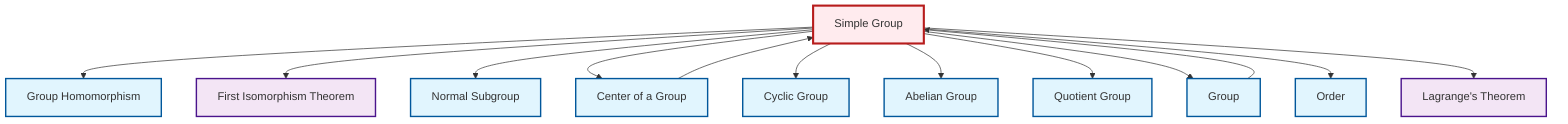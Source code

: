 graph TD
    classDef definition fill:#e1f5fe,stroke:#01579b,stroke-width:2px
    classDef theorem fill:#f3e5f5,stroke:#4a148c,stroke-width:2px
    classDef axiom fill:#fff3e0,stroke:#e65100,stroke-width:2px
    classDef example fill:#e8f5e9,stroke:#1b5e20,stroke-width:2px
    classDef current fill:#ffebee,stroke:#b71c1c,stroke-width:3px
    def-homomorphism["Group Homomorphism"]:::definition
    def-simple-group["Simple Group"]:::definition
    def-quotient-group["Quotient Group"]:::definition
    def-cyclic-group["Cyclic Group"]:::definition
    def-normal-subgroup["Normal Subgroup"]:::definition
    def-order["Order"]:::definition
    def-center-of-group["Center of a Group"]:::definition
    def-abelian-group["Abelian Group"]:::definition
    thm-lagrange["Lagrange's Theorem"]:::theorem
    thm-first-isomorphism["First Isomorphism Theorem"]:::theorem
    def-group["Group"]:::definition
    def-simple-group --> def-homomorphism
    def-simple-group --> thm-first-isomorphism
    def-center-of-group --> def-simple-group
    def-simple-group --> def-normal-subgroup
    def-simple-group --> def-center-of-group
    def-simple-group --> def-cyclic-group
    def-group --> def-simple-group
    def-simple-group --> def-abelian-group
    def-simple-group --> def-quotient-group
    def-simple-group --> def-group
    def-simple-group --> def-order
    def-simple-group --> thm-lagrange
    class def-simple-group current
